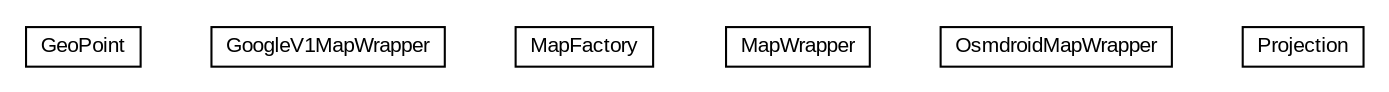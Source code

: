 #!/usr/local/bin/dot
#
# Class diagram 
# Generated by UMLGraph version R5_6-24-gf6e263 (http://www.umlgraph.org/)
#

digraph G {
	edge [fontname="arial",fontsize=10,labelfontname="arial",labelfontsize=10];
	node [fontname="arial",fontsize=10,shape=plaintext];
	nodesep=0.25;
	ranksep=0.5;
	// org.osmdroid.google.wrapper.v2.GeoPoint
	c35130 [label=<<table title="org.osmdroid.google.wrapper.v2.GeoPoint" border="0" cellborder="1" cellspacing="0" cellpadding="2" port="p" href="./GeoPoint.html">
		<tr><td><table border="0" cellspacing="0" cellpadding="1">
<tr><td align="center" balign="center"> GeoPoint </td></tr>
		</table></td></tr>
		</table>>, URL="./GeoPoint.html", fontname="arial", fontcolor="black", fontsize=10.0];
	// org.osmdroid.google.wrapper.v2.GoogleV1MapWrapper
	c35131 [label=<<table title="org.osmdroid.google.wrapper.v2.GoogleV1MapWrapper" border="0" cellborder="1" cellspacing="0" cellpadding="2" port="p" href="./GoogleV1MapWrapper.html">
		<tr><td><table border="0" cellspacing="0" cellpadding="1">
<tr><td align="center" balign="center"> GoogleV1MapWrapper </td></tr>
		</table></td></tr>
		</table>>, URL="./GoogleV1MapWrapper.html", fontname="arial", fontcolor="black", fontsize=10.0];
	// org.osmdroid.google.wrapper.v2.MapFactory
	c35132 [label=<<table title="org.osmdroid.google.wrapper.v2.MapFactory" border="0" cellborder="1" cellspacing="0" cellpadding="2" port="p" href="./MapFactory.html">
		<tr><td><table border="0" cellspacing="0" cellpadding="1">
<tr><td align="center" balign="center"> MapFactory </td></tr>
		</table></td></tr>
		</table>>, URL="./MapFactory.html", fontname="arial", fontcolor="black", fontsize=10.0];
	// org.osmdroid.google.wrapper.v2.MapWrapper
	c35133 [label=<<table title="org.osmdroid.google.wrapper.v2.MapWrapper" border="0" cellborder="1" cellspacing="0" cellpadding="2" port="p" href="./MapWrapper.html">
		<tr><td><table border="0" cellspacing="0" cellpadding="1">
<tr><td align="center" balign="center"> MapWrapper </td></tr>
		</table></td></tr>
		</table>>, URL="./MapWrapper.html", fontname="arial", fontcolor="black", fontsize=10.0];
	// org.osmdroid.google.wrapper.v2.OsmdroidMapWrapper
	c35134 [label=<<table title="org.osmdroid.google.wrapper.v2.OsmdroidMapWrapper" border="0" cellborder="1" cellspacing="0" cellpadding="2" port="p" href="./OsmdroidMapWrapper.html">
		<tr><td><table border="0" cellspacing="0" cellpadding="1">
<tr><td align="center" balign="center"> OsmdroidMapWrapper </td></tr>
		</table></td></tr>
		</table>>, URL="./OsmdroidMapWrapper.html", fontname="arial", fontcolor="black", fontsize=10.0];
	// org.osmdroid.google.wrapper.v2.Projection
	c35135 [label=<<table title="org.osmdroid.google.wrapper.v2.Projection" border="0" cellborder="1" cellspacing="0" cellpadding="2" port="p" href="./Projection.html">
		<tr><td><table border="0" cellspacing="0" cellpadding="1">
<tr><td align="center" balign="center"> Projection </td></tr>
		</table></td></tr>
		</table>>, URL="./Projection.html", fontname="arial", fontcolor="black", fontsize=10.0];
}

